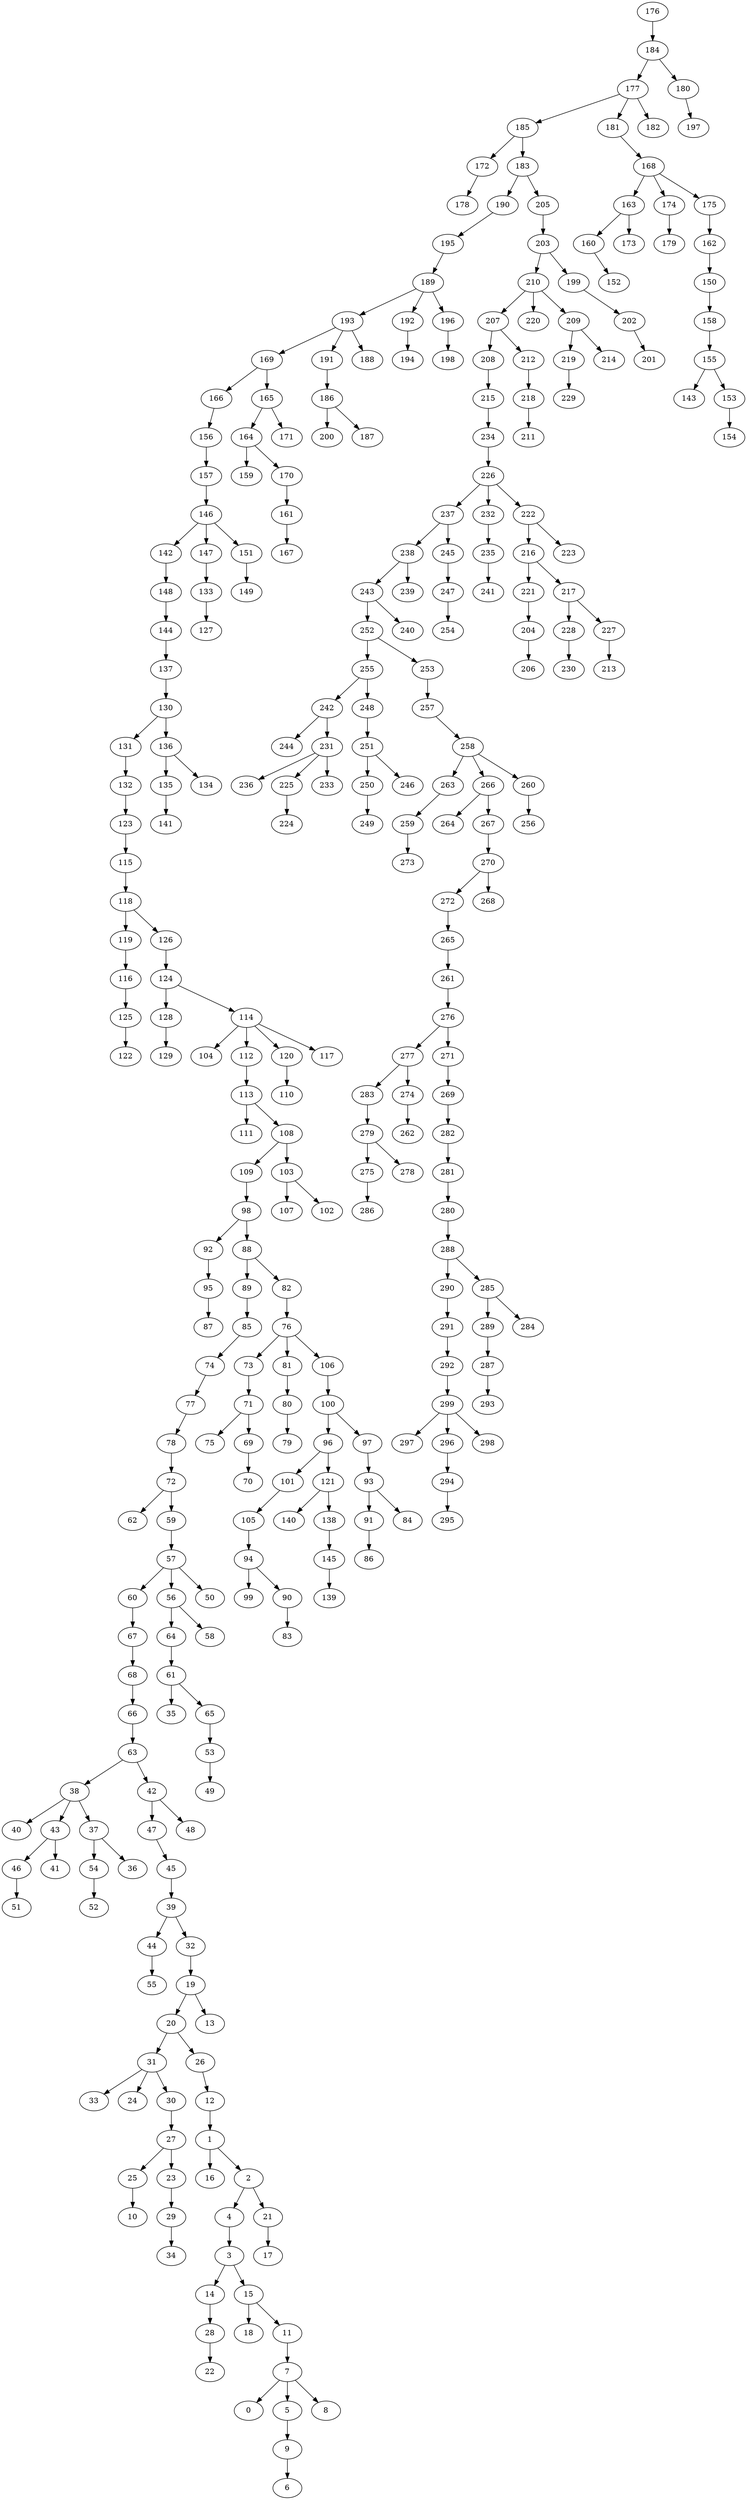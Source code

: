 digraph my_graph {
176;
184;
177;
185;
172;
181;
182;
180;
197;
168;
163;
174;
178;
175;
179;
162;
150;
158;
155;
143;
153;
160;
152;
173;
183;
190;
195;
189;
193;
169;
166;
165;
164;
159;
191;
192;
194;
188;
156;
157;
146;
142;
148;
144;
186;
200;
170;
205;
203;
210;
207;
208;
215;
234;
226;
237;
238;
212;
218;
211;
232;
245;
247;
254;
222;
216;
221;
204;
217;
228;
230;
227;
213;
206;
223;
137;
130;
131;
132;
136;
135;
141;
154;
220;
243;
252;
255;
242;
244;
248;
251;
250;
246;
249;
253;
231;
236;
225;
224;
240;
196;
198;
209;
219;
214;
229;
257;
258;
263;
266;
264;
259;
260;
256;
267;
270;
272;
265;
261;
268;
276;
277;
283;
274;
279;
275;
278;
271;
269;
282;
281;
280;
288;
290;
285;
289;
284;
291;
292;
299;
297;
296;
294;
295;
286;
161;
287;
293;
235;
241;
273;
239;
134;
187;
298;
123;
115;
118;
119;
126;
124;
128;
114;
104;
112;
113;
111;
120;
110;
108;
109;
98;
92;
116;
95;
87;
103;
107;
117;
125;
122;
88;
89;
82;
85;
76;
73;
81;
80;
79;
106;
74;
77;
78;
72;
62;
71;
75;
129;
69;
70;
102;
100;
96;
97;
93;
91;
101;
105;
94;
121;
140;
99;
84;
90;
83;
59;
57;
60;
56;
64;
50;
61;
58;
35;
67;
68;
66;
63;
38;
40;
43;
46;
51;
41;
42;
47;
45;
39;
44;
55;
37;
54;
52;
36;
32;
19;
65;
53;
49;
20;
31;
33;
26;
12;
1;
16;
2;
4;
3;
14;
15;
18;
11;
7;
0;
5;
9;
6;
21;
17;
28;
22;
24;
13;
30;
27;
25;
23;
29;
34;
138;
145;
139;
147;
151;
149;
8;
133;
127;
233;
10;
167;
86;
262;
199;
202;
201;
48;
171;
176->184
184->177
177->185
185->172
177->181
177->182
184->180
180->197
181->168
168->163
168->174
172->178
168->175
174->179
175->162
162->150
150->158
158->155
155->143
155->153
163->160
160->152
163->173
185->183
183->190
190->195
195->189
189->193
193->169
169->166
169->165
165->164
164->159
193->191
189->192
192->194
193->188
166->156
156->157
157->146
146->142
142->148
148->144
191->186
186->200
164->170
183->205
205->203
203->210
210->207
207->208
208->215
215->234
234->226
226->237
237->238
207->212
212->218
218->211
226->232
237->245
245->247
247->254
226->222
222->216
216->221
221->204
216->217
217->228
228->230
217->227
227->213
204->206
222->223
144->137
137->130
130->131
131->132
130->136
136->135
135->141
153->154
210->220
238->243
243->252
252->255
255->242
242->244
255->248
248->251
251->250
251->246
250->249
252->253
242->231
231->236
231->225
225->224
243->240
189->196
196->198
210->209
209->219
209->214
219->229
253->257
257->258
258->263
258->266
266->264
263->259
258->260
260->256
266->267
267->270
270->272
272->265
265->261
270->268
261->276
276->277
277->283
277->274
283->279
279->275
279->278
276->271
271->269
269->282
282->281
281->280
280->288
288->290
288->285
285->289
285->284
290->291
291->292
292->299
299->297
299->296
296->294
294->295
275->286
170->161
289->287
287->293
232->235
235->241
259->273
238->239
136->134
186->187
299->298
132->123
123->115
115->118
118->119
118->126
126->124
124->128
124->114
114->104
114->112
112->113
113->111
114->120
120->110
113->108
108->109
109->98
98->92
119->116
92->95
95->87
108->103
103->107
114->117
116->125
125->122
98->88
88->89
88->82
89->85
82->76
76->73
76->81
81->80
80->79
76->106
85->74
74->77
77->78
78->72
72->62
73->71
71->75
128->129
71->69
69->70
103->102
106->100
100->96
100->97
97->93
93->91
96->101
101->105
105->94
96->121
121->140
94->99
93->84
94->90
90->83
72->59
59->57
57->60
57->56
56->64
57->50
64->61
56->58
61->35
60->67
67->68
68->66
66->63
63->38
38->40
38->43
43->46
46->51
43->41
63->42
42->47
47->45
45->39
39->44
44->55
38->37
37->54
54->52
37->36
39->32
32->19
61->65
65->53
53->49
19->20
20->31
31->33
20->26
26->12
12->1
1->16
1->2
2->4
4->3
3->14
3->15
15->18
15->11
11->7
7->0
7->5
5->9
9->6
2->21
21->17
14->28
28->22
31->24
19->13
31->30
30->27
27->25
27->23
23->29
29->34
121->138
138->145
145->139
146->147
146->151
151->149
7->8
147->133
133->127
231->233
25->10
161->167
91->86
274->262
203->199
199->202
202->201
42->48
165->171
}